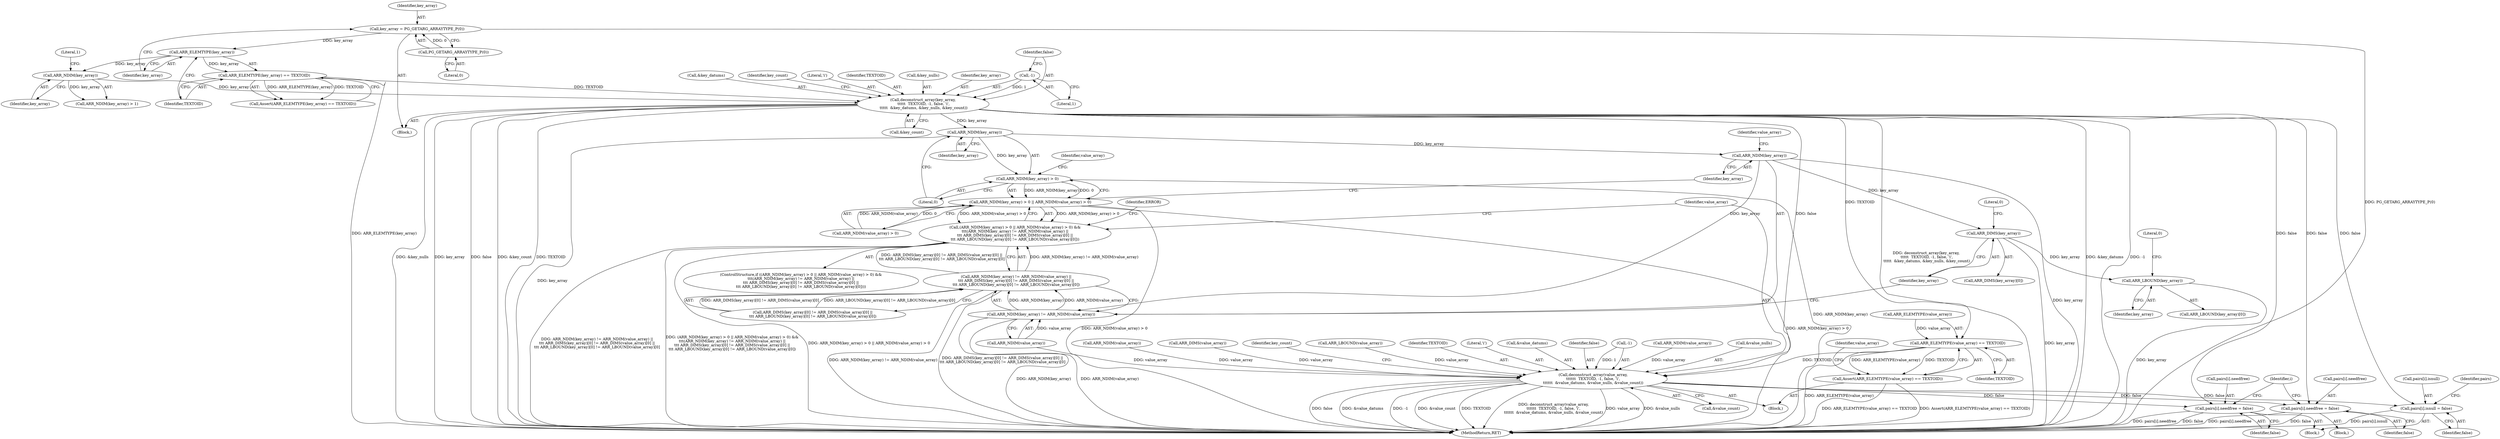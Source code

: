 digraph "0_postgres_31400a673325147e1205326008e32135a78b4d8a_0@pointer" {
"1000143" [label="(Call,deconstruct_array(key_array,\n \t\t\t\t\t  TEXTOID, -1, false, 'i',\n \t\t\t\t\t  &key_datums, &key_nulls, &key_count))"];
"1000133" [label="(Call,ARR_NDIM(key_array))"];
"1000128" [label="(Call,ARR_ELEMTYPE(key_array))"];
"1000122" [label="(Call,key_array = PG_GETARG_ARRAYTYPE_P(0))"];
"1000124" [label="(Call,PG_GETARG_ARRAYTYPE_P(0))"];
"1000127" [label="(Call,ARR_ELEMTYPE(key_array) == TEXTOID)"];
"1000146" [label="(Call,-1)"];
"1000200" [label="(Call,ARR_ELEMTYPE(value_array) == TEXTOID)"];
"1000199" [label="(Call,Assert(ARR_ELEMTYPE(value_array) == TEXTOID))"];
"1000259" [label="(Call,deconstruct_array(value_array,\n\t\t\t\t\t\t  TEXTOID, -1, false, 'i',\n\t\t\t\t\t\t  &value_datums, &value_nulls, &value_count))"];
"1000354" [label="(Call,pairs[i].needfree = false)"];
"1000405" [label="(Call,pairs[i].isnull = false)"];
"1000412" [label="(Call,pairs[i].needfree = false)"];
"1000220" [label="(Call,ARR_NDIM(key_array))"];
"1000219" [label="(Call,ARR_NDIM(key_array) > 0)"];
"1000218" [label="(Call,ARR_NDIM(key_array) > 0 || ARR_NDIM(value_array) > 0)"];
"1000217" [label="(Call,(ARR_NDIM(key_array) > 0 || ARR_NDIM(value_array) > 0) &&\n\t\t\t(ARR_NDIM(key_array) != ARR_NDIM(value_array) ||\n\t\t\t ARR_DIMS(key_array)[0] != ARR_DIMS(value_array)[0] ||\n\t\t\t ARR_LBOUND(key_array)[0] != ARR_LBOUND(value_array)[0]))"];
"1000229" [label="(Call,ARR_NDIM(key_array))"];
"1000228" [label="(Call,ARR_NDIM(key_array) != ARR_NDIM(value_array))"];
"1000227" [label="(Call,ARR_NDIM(key_array) != ARR_NDIM(value_array) ||\n\t\t\t ARR_DIMS(key_array)[0] != ARR_DIMS(value_array)[0] ||\n\t\t\t ARR_LBOUND(key_array)[0] != ARR_LBOUND(value_array)[0])"];
"1000236" [label="(Call,ARR_DIMS(key_array))"];
"1000245" [label="(Call,ARR_LBOUND(key_array))"];
"1000268" [label="(Call,&value_nulls)"];
"1000354" [label="(Call,pairs[i].needfree = false)"];
"1000135" [label="(Literal,1)"];
"1000224" [label="(Call,ARR_NDIM(value_array))"];
"1000240" [label="(Call,ARR_DIMS(value_array))"];
"1000219" [label="(Call,ARR_NDIM(key_array) > 0)"];
"1000217" [label="(Call,(ARR_NDIM(key_array) > 0 || ARR_NDIM(value_array) > 0) &&\n\t\t\t(ARR_NDIM(key_array) != ARR_NDIM(value_array) ||\n\t\t\t ARR_DIMS(key_array)[0] != ARR_DIMS(value_array)[0] ||\n\t\t\t ARR_LBOUND(key_array)[0] != ARR_LBOUND(value_array)[0]))"];
"1000246" [label="(Identifier,key_array)"];
"1000274" [label="(Identifier,key_count)"];
"1000150" [label="(Call,&key_datums)"];
"1000129" [label="(Identifier,key_array)"];
"1000128" [label="(Call,ARR_ELEMTYPE(key_array))"];
"1000231" [label="(Call,ARR_NDIM(value_array))"];
"1000249" [label="(Call,ARR_LBOUND(value_array))"];
"1000158" [label="(Identifier,key_count)"];
"1000146" [label="(Call,-1)"];
"1000261" [label="(Identifier,TEXTOID)"];
"1000245" [label="(Call,ARR_LBOUND(key_array))"];
"1000311" [label="(Block,)"];
"1000225" [label="(Identifier,value_array)"];
"1000265" [label="(Literal,'i')"];
"1000201" [label="(Call,ARR_ELEMTYPE(value_array))"];
"1000127" [label="(Call,ARR_ELEMTYPE(key_array) == TEXTOID)"];
"1000132" [label="(Call,ARR_NDIM(key_array) > 1)"];
"1000415" [label="(Identifier,pairs)"];
"1000413" [label="(Call,pairs[i].needfree)"];
"1000122" [label="(Call,key_array = PG_GETARG_ARRAYTYPE_P(0))"];
"1000130" [label="(Identifier,TEXTOID)"];
"1000199" [label="(Call,Assert(ARR_ELEMTYPE(value_array) == TEXTOID))"];
"1000194" [label="(Block,)"];
"1000360" [label="(Identifier,false)"];
"1000266" [label="(Call,&value_datums)"];
"1000406" [label="(Call,pairs[i].isnull)"];
"1000232" [label="(Identifier,value_array)"];
"1000247" [label="(Literal,0)"];
"1000148" [label="(Identifier,false)"];
"1000203" [label="(Identifier,TEXTOID)"];
"1000216" [label="(ControlStructure,if ((ARR_NDIM(key_array) > 0 || ARR_NDIM(value_array) > 0) &&\n\t\t\t(ARR_NDIM(key_array) != ARR_NDIM(value_array) ||\n\t\t\t ARR_DIMS(key_array)[0] != ARR_DIMS(value_array)[0] ||\n\t\t\t ARR_LBOUND(key_array)[0] != ARR_LBOUND(value_array)[0])))"];
"1000125" [label="(Literal,0)"];
"1000229" [label="(Call,ARR_NDIM(key_array))"];
"1000291" [label="(Identifier,i)"];
"1000236" [label="(Call,ARR_DIMS(key_array))"];
"1000143" [label="(Call,deconstruct_array(key_array,\n \t\t\t\t\t  TEXTOID, -1, false, 'i',\n \t\t\t\t\t  &key_datums, &key_nulls, &key_count))"];
"1000418" [label="(Identifier,false)"];
"1000200" [label="(Call,ARR_ELEMTYPE(value_array) == TEXTOID)"];
"1000154" [label="(Call,&key_count)"];
"1000264" [label="(Identifier,false)"];
"1000134" [label="(Identifier,key_array)"];
"1000262" [label="(Call,-1)"];
"1000206" [label="(Call,ARR_NDIM(value_array))"];
"1000412" [label="(Call,pairs[i].needfree = false)"];
"1000149" [label="(Literal,'i')"];
"1000230" [label="(Identifier,key_array)"];
"1000133" [label="(Call,ARR_NDIM(key_array))"];
"1000270" [label="(Call,&value_count)"];
"1000260" [label="(Identifier,value_array)"];
"1000411" [label="(Identifier,false)"];
"1000222" [label="(Literal,0)"];
"1000233" [label="(Call,ARR_DIMS(key_array)[0] != ARR_DIMS(value_array)[0] ||\n\t\t\t ARR_LBOUND(key_array)[0] != ARR_LBOUND(value_array)[0])"];
"1000220" [label="(Call,ARR_NDIM(key_array))"];
"1000238" [label="(Literal,0)"];
"1000227" [label="(Call,ARR_NDIM(key_array) != ARR_NDIM(value_array) ||\n\t\t\t ARR_DIMS(key_array)[0] != ARR_DIMS(value_array)[0] ||\n\t\t\t ARR_LBOUND(key_array)[0] != ARR_LBOUND(value_array)[0])"];
"1000147" [label="(Literal,1)"];
"1000218" [label="(Call,ARR_NDIM(key_array) > 0 || ARR_NDIM(value_array) > 0)"];
"1000145" [label="(Identifier,TEXTOID)"];
"1000259" [label="(Call,deconstruct_array(value_array,\n\t\t\t\t\t\t  TEXTOID, -1, false, 'i',\n\t\t\t\t\t\t  &value_datums, &value_nulls, &value_count))"];
"1000126" [label="(Call,Assert(ARR_ELEMTYPE(key_array) == TEXTOID))"];
"1000355" [label="(Call,pairs[i].needfree)"];
"1000105" [label="(Block,)"];
"1000223" [label="(Call,ARR_NDIM(value_array) > 0)"];
"1000152" [label="(Call,&key_nulls)"];
"1000221" [label="(Identifier,key_array)"];
"1000253" [label="(Identifier,ERROR)"];
"1000207" [label="(Identifier,value_array)"];
"1000235" [label="(Call,ARR_DIMS(key_array)[0])"];
"1000244" [label="(Call,ARR_LBOUND(key_array)[0])"];
"1000434" [label="(MethodReturn,RET)"];
"1000228" [label="(Call,ARR_NDIM(key_array) != ARR_NDIM(value_array))"];
"1000144" [label="(Identifier,key_array)"];
"1000237" [label="(Identifier,key_array)"];
"1000362" [label="(Block,)"];
"1000123" [label="(Identifier,key_array)"];
"1000124" [label="(Call,PG_GETARG_ARRAYTYPE_P(0))"];
"1000405" [label="(Call,pairs[i].isnull = false)"];
"1000143" -> "1000105"  [label="AST: "];
"1000143" -> "1000154"  [label="CFG: "];
"1000144" -> "1000143"  [label="AST: "];
"1000145" -> "1000143"  [label="AST: "];
"1000146" -> "1000143"  [label="AST: "];
"1000148" -> "1000143"  [label="AST: "];
"1000149" -> "1000143"  [label="AST: "];
"1000150" -> "1000143"  [label="AST: "];
"1000152" -> "1000143"  [label="AST: "];
"1000154" -> "1000143"  [label="AST: "];
"1000158" -> "1000143"  [label="CFG: "];
"1000143" -> "1000434"  [label="DDG: &key_nulls"];
"1000143" -> "1000434"  [label="DDG: key_array"];
"1000143" -> "1000434"  [label="DDG: false"];
"1000143" -> "1000434"  [label="DDG: &key_count"];
"1000143" -> "1000434"  [label="DDG: TEXTOID"];
"1000143" -> "1000434"  [label="DDG: deconstruct_array(key_array,\n \t\t\t\t\t  TEXTOID, -1, false, 'i',\n \t\t\t\t\t  &key_datums, &key_nulls, &key_count)"];
"1000143" -> "1000434"  [label="DDG: &key_datums"];
"1000143" -> "1000434"  [label="DDG: -1"];
"1000133" -> "1000143"  [label="DDG: key_array"];
"1000127" -> "1000143"  [label="DDG: TEXTOID"];
"1000146" -> "1000143"  [label="DDG: 1"];
"1000143" -> "1000200"  [label="DDG: TEXTOID"];
"1000143" -> "1000220"  [label="DDG: key_array"];
"1000143" -> "1000259"  [label="DDG: false"];
"1000143" -> "1000354"  [label="DDG: false"];
"1000143" -> "1000405"  [label="DDG: false"];
"1000143" -> "1000412"  [label="DDG: false"];
"1000133" -> "1000132"  [label="AST: "];
"1000133" -> "1000134"  [label="CFG: "];
"1000134" -> "1000133"  [label="AST: "];
"1000135" -> "1000133"  [label="CFG: "];
"1000133" -> "1000132"  [label="DDG: key_array"];
"1000128" -> "1000133"  [label="DDG: key_array"];
"1000128" -> "1000127"  [label="AST: "];
"1000128" -> "1000129"  [label="CFG: "];
"1000129" -> "1000128"  [label="AST: "];
"1000130" -> "1000128"  [label="CFG: "];
"1000128" -> "1000127"  [label="DDG: key_array"];
"1000122" -> "1000128"  [label="DDG: key_array"];
"1000122" -> "1000105"  [label="AST: "];
"1000122" -> "1000124"  [label="CFG: "];
"1000123" -> "1000122"  [label="AST: "];
"1000124" -> "1000122"  [label="AST: "];
"1000129" -> "1000122"  [label="CFG: "];
"1000122" -> "1000434"  [label="DDG: PG_GETARG_ARRAYTYPE_P(0)"];
"1000124" -> "1000122"  [label="DDG: 0"];
"1000124" -> "1000125"  [label="CFG: "];
"1000125" -> "1000124"  [label="AST: "];
"1000127" -> "1000126"  [label="AST: "];
"1000127" -> "1000130"  [label="CFG: "];
"1000130" -> "1000127"  [label="AST: "];
"1000126" -> "1000127"  [label="CFG: "];
"1000127" -> "1000434"  [label="DDG: ARR_ELEMTYPE(key_array)"];
"1000127" -> "1000126"  [label="DDG: ARR_ELEMTYPE(key_array)"];
"1000127" -> "1000126"  [label="DDG: TEXTOID"];
"1000146" -> "1000147"  [label="CFG: "];
"1000147" -> "1000146"  [label="AST: "];
"1000148" -> "1000146"  [label="CFG: "];
"1000200" -> "1000199"  [label="AST: "];
"1000200" -> "1000203"  [label="CFG: "];
"1000201" -> "1000200"  [label="AST: "];
"1000203" -> "1000200"  [label="AST: "];
"1000199" -> "1000200"  [label="CFG: "];
"1000200" -> "1000434"  [label="DDG: ARR_ELEMTYPE(value_array)"];
"1000200" -> "1000199"  [label="DDG: ARR_ELEMTYPE(value_array)"];
"1000200" -> "1000199"  [label="DDG: TEXTOID"];
"1000201" -> "1000200"  [label="DDG: value_array"];
"1000200" -> "1000259"  [label="DDG: TEXTOID"];
"1000199" -> "1000194"  [label="AST: "];
"1000207" -> "1000199"  [label="CFG: "];
"1000199" -> "1000434"  [label="DDG: ARR_ELEMTYPE(value_array) == TEXTOID"];
"1000199" -> "1000434"  [label="DDG: Assert(ARR_ELEMTYPE(value_array) == TEXTOID)"];
"1000259" -> "1000194"  [label="AST: "];
"1000259" -> "1000270"  [label="CFG: "];
"1000260" -> "1000259"  [label="AST: "];
"1000261" -> "1000259"  [label="AST: "];
"1000262" -> "1000259"  [label="AST: "];
"1000264" -> "1000259"  [label="AST: "];
"1000265" -> "1000259"  [label="AST: "];
"1000266" -> "1000259"  [label="AST: "];
"1000268" -> "1000259"  [label="AST: "];
"1000270" -> "1000259"  [label="AST: "];
"1000274" -> "1000259"  [label="CFG: "];
"1000259" -> "1000434"  [label="DDG: deconstruct_array(value_array,\n\t\t\t\t\t\t  TEXTOID, -1, false, 'i',\n\t\t\t\t\t\t  &value_datums, &value_nulls, &value_count)"];
"1000259" -> "1000434"  [label="DDG: value_array"];
"1000259" -> "1000434"  [label="DDG: &value_nulls"];
"1000259" -> "1000434"  [label="DDG: false"];
"1000259" -> "1000434"  [label="DDG: &value_datums"];
"1000259" -> "1000434"  [label="DDG: -1"];
"1000259" -> "1000434"  [label="DDG: &value_count"];
"1000259" -> "1000434"  [label="DDG: TEXTOID"];
"1000224" -> "1000259"  [label="DDG: value_array"];
"1000206" -> "1000259"  [label="DDG: value_array"];
"1000231" -> "1000259"  [label="DDG: value_array"];
"1000249" -> "1000259"  [label="DDG: value_array"];
"1000240" -> "1000259"  [label="DDG: value_array"];
"1000262" -> "1000259"  [label="DDG: 1"];
"1000259" -> "1000354"  [label="DDG: false"];
"1000259" -> "1000405"  [label="DDG: false"];
"1000259" -> "1000412"  [label="DDG: false"];
"1000354" -> "1000311"  [label="AST: "];
"1000354" -> "1000360"  [label="CFG: "];
"1000355" -> "1000354"  [label="AST: "];
"1000360" -> "1000354"  [label="AST: "];
"1000291" -> "1000354"  [label="CFG: "];
"1000354" -> "1000434"  [label="DDG: false"];
"1000354" -> "1000434"  [label="DDG: pairs[i].needfree"];
"1000405" -> "1000362"  [label="AST: "];
"1000405" -> "1000411"  [label="CFG: "];
"1000406" -> "1000405"  [label="AST: "];
"1000411" -> "1000405"  [label="AST: "];
"1000415" -> "1000405"  [label="CFG: "];
"1000405" -> "1000434"  [label="DDG: pairs[i].isnull"];
"1000412" -> "1000362"  [label="AST: "];
"1000412" -> "1000418"  [label="CFG: "];
"1000413" -> "1000412"  [label="AST: "];
"1000418" -> "1000412"  [label="AST: "];
"1000291" -> "1000412"  [label="CFG: "];
"1000412" -> "1000434"  [label="DDG: pairs[i].needfree"];
"1000412" -> "1000434"  [label="DDG: false"];
"1000220" -> "1000219"  [label="AST: "];
"1000220" -> "1000221"  [label="CFG: "];
"1000221" -> "1000220"  [label="AST: "];
"1000222" -> "1000220"  [label="CFG: "];
"1000220" -> "1000434"  [label="DDG: key_array"];
"1000220" -> "1000219"  [label="DDG: key_array"];
"1000220" -> "1000229"  [label="DDG: key_array"];
"1000219" -> "1000218"  [label="AST: "];
"1000219" -> "1000222"  [label="CFG: "];
"1000222" -> "1000219"  [label="AST: "];
"1000225" -> "1000219"  [label="CFG: "];
"1000218" -> "1000219"  [label="CFG: "];
"1000219" -> "1000434"  [label="DDG: ARR_NDIM(key_array)"];
"1000219" -> "1000218"  [label="DDG: ARR_NDIM(key_array)"];
"1000219" -> "1000218"  [label="DDG: 0"];
"1000218" -> "1000217"  [label="AST: "];
"1000218" -> "1000223"  [label="CFG: "];
"1000223" -> "1000218"  [label="AST: "];
"1000230" -> "1000218"  [label="CFG: "];
"1000217" -> "1000218"  [label="CFG: "];
"1000218" -> "1000434"  [label="DDG: ARR_NDIM(value_array) > 0"];
"1000218" -> "1000434"  [label="DDG: ARR_NDIM(key_array) > 0"];
"1000218" -> "1000217"  [label="DDG: ARR_NDIM(key_array) > 0"];
"1000218" -> "1000217"  [label="DDG: ARR_NDIM(value_array) > 0"];
"1000223" -> "1000218"  [label="DDG: ARR_NDIM(value_array)"];
"1000223" -> "1000218"  [label="DDG: 0"];
"1000217" -> "1000216"  [label="AST: "];
"1000217" -> "1000227"  [label="CFG: "];
"1000227" -> "1000217"  [label="AST: "];
"1000253" -> "1000217"  [label="CFG: "];
"1000260" -> "1000217"  [label="CFG: "];
"1000217" -> "1000434"  [label="DDG: ARR_NDIM(key_array) != ARR_NDIM(value_array) ||\n\t\t\t ARR_DIMS(key_array)[0] != ARR_DIMS(value_array)[0] ||\n\t\t\t ARR_LBOUND(key_array)[0] != ARR_LBOUND(value_array)[0]"];
"1000217" -> "1000434"  [label="DDG: (ARR_NDIM(key_array) > 0 || ARR_NDIM(value_array) > 0) &&\n\t\t\t(ARR_NDIM(key_array) != ARR_NDIM(value_array) ||\n\t\t\t ARR_DIMS(key_array)[0] != ARR_DIMS(value_array)[0] ||\n\t\t\t ARR_LBOUND(key_array)[0] != ARR_LBOUND(value_array)[0])"];
"1000217" -> "1000434"  [label="DDG: ARR_NDIM(key_array) > 0 || ARR_NDIM(value_array) > 0"];
"1000227" -> "1000217"  [label="DDG: ARR_NDIM(key_array) != ARR_NDIM(value_array)"];
"1000227" -> "1000217"  [label="DDG: ARR_DIMS(key_array)[0] != ARR_DIMS(value_array)[0] ||\n\t\t\t ARR_LBOUND(key_array)[0] != ARR_LBOUND(value_array)[0]"];
"1000229" -> "1000228"  [label="AST: "];
"1000229" -> "1000230"  [label="CFG: "];
"1000230" -> "1000229"  [label="AST: "];
"1000232" -> "1000229"  [label="CFG: "];
"1000229" -> "1000434"  [label="DDG: key_array"];
"1000229" -> "1000228"  [label="DDG: key_array"];
"1000229" -> "1000236"  [label="DDG: key_array"];
"1000228" -> "1000227"  [label="AST: "];
"1000228" -> "1000231"  [label="CFG: "];
"1000231" -> "1000228"  [label="AST: "];
"1000237" -> "1000228"  [label="CFG: "];
"1000227" -> "1000228"  [label="CFG: "];
"1000228" -> "1000434"  [label="DDG: ARR_NDIM(key_array)"];
"1000228" -> "1000434"  [label="DDG: ARR_NDIM(value_array)"];
"1000228" -> "1000227"  [label="DDG: ARR_NDIM(key_array)"];
"1000228" -> "1000227"  [label="DDG: ARR_NDIM(value_array)"];
"1000231" -> "1000228"  [label="DDG: value_array"];
"1000227" -> "1000233"  [label="CFG: "];
"1000233" -> "1000227"  [label="AST: "];
"1000227" -> "1000434"  [label="DDG: ARR_DIMS(key_array)[0] != ARR_DIMS(value_array)[0] ||\n\t\t\t ARR_LBOUND(key_array)[0] != ARR_LBOUND(value_array)[0]"];
"1000227" -> "1000434"  [label="DDG: ARR_NDIM(key_array) != ARR_NDIM(value_array)"];
"1000233" -> "1000227"  [label="DDG: ARR_DIMS(key_array)[0] != ARR_DIMS(value_array)[0]"];
"1000233" -> "1000227"  [label="DDG: ARR_LBOUND(key_array)[0] != ARR_LBOUND(value_array)[0]"];
"1000236" -> "1000235"  [label="AST: "];
"1000236" -> "1000237"  [label="CFG: "];
"1000237" -> "1000236"  [label="AST: "];
"1000238" -> "1000236"  [label="CFG: "];
"1000236" -> "1000434"  [label="DDG: key_array"];
"1000236" -> "1000245"  [label="DDG: key_array"];
"1000245" -> "1000244"  [label="AST: "];
"1000245" -> "1000246"  [label="CFG: "];
"1000246" -> "1000245"  [label="AST: "];
"1000247" -> "1000245"  [label="CFG: "];
"1000245" -> "1000434"  [label="DDG: key_array"];
}
